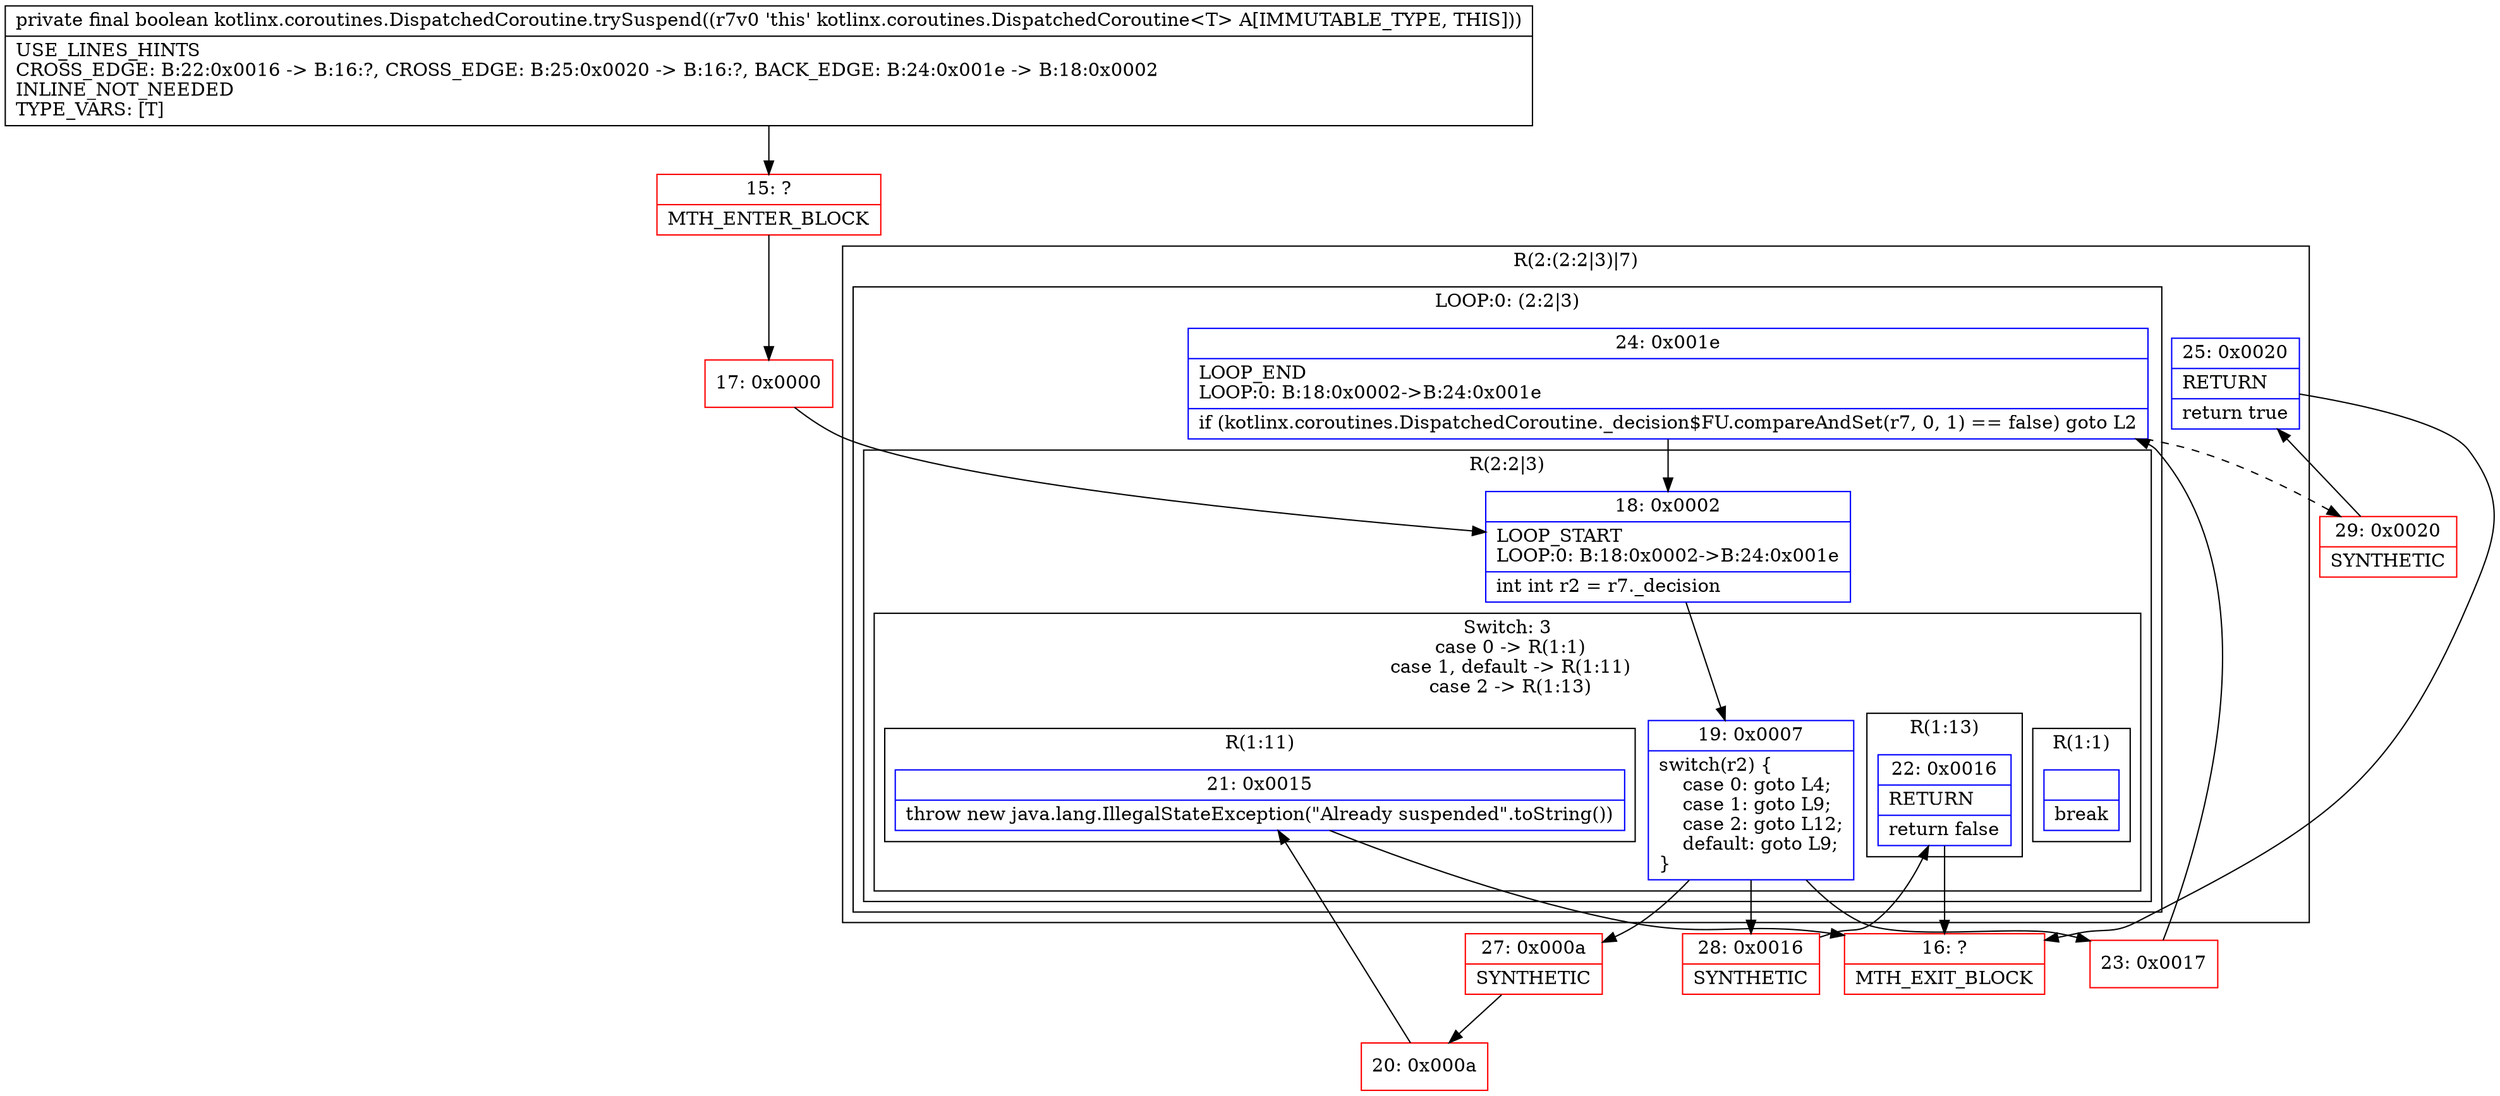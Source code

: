 digraph "CFG forkotlinx.coroutines.DispatchedCoroutine.trySuspend()Z" {
subgraph cluster_Region_1483965669 {
label = "R(2:(2:2|3)|7)";
node [shape=record,color=blue];
subgraph cluster_LoopRegion_1246687127 {
label = "LOOP:0: (2:2|3)";
node [shape=record,color=blue];
Node_24 [shape=record,label="{24\:\ 0x001e|LOOP_END\lLOOP:0: B:18:0x0002\-\>B:24:0x001e\l|if (kotlinx.coroutines.DispatchedCoroutine._decision$FU.compareAndSet(r7, 0, 1) == false) goto L2\l}"];
subgraph cluster_Region_236245460 {
label = "R(2:2|3)";
node [shape=record,color=blue];
Node_18 [shape=record,label="{18\:\ 0x0002|LOOP_START\lLOOP:0: B:18:0x0002\-\>B:24:0x001e\l|int int r2 = r7._decision\l}"];
subgraph cluster_SwitchRegion_1738574387 {
label = "Switch: 3
 case 0 -> R(1:1)
 case 1, default -> R(1:11)
 case 2 -> R(1:13)";
node [shape=record,color=blue];
Node_19 [shape=record,label="{19\:\ 0x0007|switch(r2) \{\l    case 0: goto L4;\l    case 1: goto L9;\l    case 2: goto L12;\l    default: goto L9;\l\}\l}"];
subgraph cluster_Region_1736395130 {
label = "R(1:1)";
node [shape=record,color=blue];
Node_InsnContainer_1488138134 [shape=record,label="{|break\l}"];
}
subgraph cluster_Region_480500937 {
label = "R(1:11)";
node [shape=record,color=blue];
Node_21 [shape=record,label="{21\:\ 0x0015|throw new java.lang.IllegalStateException(\"Already suspended\".toString())\l}"];
}
subgraph cluster_Region_564968093 {
label = "R(1:13)";
node [shape=record,color=blue];
Node_22 [shape=record,label="{22\:\ 0x0016|RETURN\l|return false\l}"];
}
}
}
}
Node_25 [shape=record,label="{25\:\ 0x0020|RETURN\l|return true\l}"];
}
Node_15 [shape=record,color=red,label="{15\:\ ?|MTH_ENTER_BLOCK\l}"];
Node_17 [shape=record,color=red,label="{17\:\ 0x0000}"];
Node_23 [shape=record,color=red,label="{23\:\ 0x0017}"];
Node_29 [shape=record,color=red,label="{29\:\ 0x0020|SYNTHETIC\l}"];
Node_16 [shape=record,color=red,label="{16\:\ ?|MTH_EXIT_BLOCK\l}"];
Node_27 [shape=record,color=red,label="{27\:\ 0x000a|SYNTHETIC\l}"];
Node_20 [shape=record,color=red,label="{20\:\ 0x000a}"];
Node_28 [shape=record,color=red,label="{28\:\ 0x0016|SYNTHETIC\l}"];
MethodNode[shape=record,label="{private final boolean kotlinx.coroutines.DispatchedCoroutine.trySuspend((r7v0 'this' kotlinx.coroutines.DispatchedCoroutine\<T\> A[IMMUTABLE_TYPE, THIS]))  | USE_LINES_HINTS\lCROSS_EDGE: B:22:0x0016 \-\> B:16:?, CROSS_EDGE: B:25:0x0020 \-\> B:16:?, BACK_EDGE: B:24:0x001e \-\> B:18:0x0002\lINLINE_NOT_NEEDED\lTYPE_VARS: [T]\l}"];
MethodNode -> Node_15;Node_24 -> Node_18;
Node_24 -> Node_29[style=dashed];
Node_18 -> Node_19;
Node_19 -> Node_23;
Node_19 -> Node_27;
Node_19 -> Node_28;
Node_21 -> Node_16;
Node_22 -> Node_16;
Node_25 -> Node_16;
Node_15 -> Node_17;
Node_17 -> Node_18;
Node_23 -> Node_24;
Node_29 -> Node_25;
Node_27 -> Node_20;
Node_20 -> Node_21;
Node_28 -> Node_22;
}

